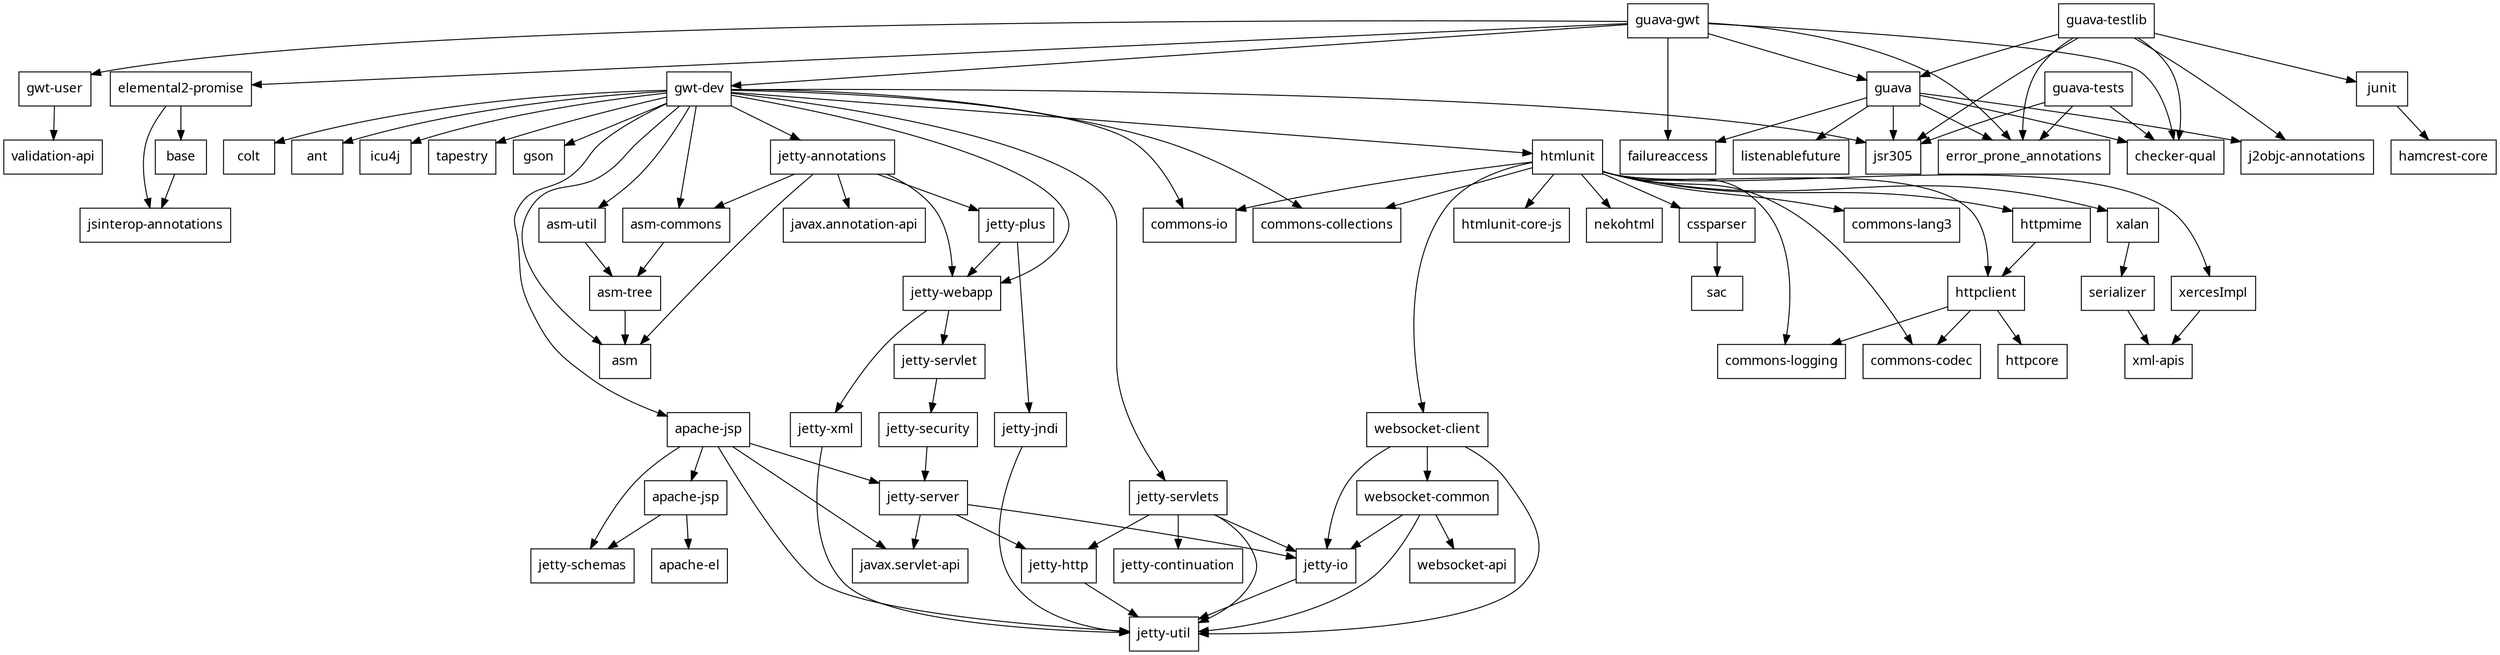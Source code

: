 digraph "G" {
node ["fontname"="Times New Roman"]
"comgoogleguavaguava" ["shape"="rectangle","label"="guava"]
"comgoogleguavafailureaccess" ["shape"="rectangle","label"="failureaccess"]
"comgoogleguavalistenablefuture" ["shape"="rectangle","label"="listenablefuture"]
"comgooglecodefindbugsjsr305" ["shape"="rectangle","label"="jsr305"]
"orgcheckerframeworkcheckerqual" ["shape"="rectangle","label"="checker-qual"]
"comgoogleerrorproneerror_prone_annotations" ["shape"="rectangle","label"="error_prone_annotations"]
"comgooglej2objcj2objcannotations" ["shape"="rectangle","label"="j2objc-annotations"]
"comgoogleguavaguavagwt" ["shape"="rectangle","label"="guava-gwt"]
"comgooglegwtgwtuser" ["shape"="rectangle","label"="gwt-user"]
"javaxvalidationvalidationapi" ["shape"="rectangle","label"="validation-api"]
"comgooglegwtgwtdev" ["shape"="rectangle","label"="gwt-dev"]
"comgooglecodegsongson" ["shape"="rectangle","label"="gson"]
"orgeclipsejettyjettyannotations" ["shape"="rectangle","label"="jetty-annotations"]
"orgow2asmasmcommons" ["shape"="rectangle","label"="asm-commons"]
"orgow2asmasmtree" ["shape"="rectangle","label"="asm-tree"]
"orgow2asmasm" ["shape"="rectangle","label"="asm"]
"orgeclipsejettyjettyplus" ["shape"="rectangle","label"="jetty-plus"]
"orgeclipsejettyjettywebapp" ["shape"="rectangle","label"="jetty-webapp"]
"orgeclipsejettyjettyxml" ["shape"="rectangle","label"="jetty-xml"]
"orgeclipsejettyjettyutil" ["shape"="rectangle","label"="jetty-util"]
"orgeclipsejettyjettyservlet" ["shape"="rectangle","label"="jetty-servlet"]
"orgeclipsejettyjettysecurity" ["shape"="rectangle","label"="jetty-security"]
"orgeclipsejettyjettyserver" ["shape"="rectangle","label"="jetty-server"]
"orgeclipsejettyjettyhttp" ["shape"="rectangle","label"="jetty-http"]
"orgeclipsejettyjettyio" ["shape"="rectangle","label"="jetty-io"]
"javaxservletjavaxservletapi" ["shape"="rectangle","label"="javax.servlet-api"]
"orgeclipsejettyjettyjndi" ["shape"="rectangle","label"="jetty-jndi"]
"javaxannotationjavaxannotationapi" ["shape"="rectangle","label"="javax.annotation-api"]
"orgow2asmasmutil" ["shape"="rectangle","label"="asm-util"]
"coltcolt" ["shape"="rectangle","label"="colt"]
"antant" ["shape"="rectangle","label"="ant"]
"netsourceforgehtmlunithtmlunit" ["shape"="rectangle","label"="htmlunit"]
"commonscollectionscommonscollections" ["shape"="rectangle","label"="commons-collections"]
"commonsiocommonsio" ["shape"="rectangle","label"="commons-io"]
"xalanxalan" ["shape"="rectangle","label"="xalan"]
"xalanserializer" ["shape"="rectangle","label"="serializer"]
"xmlapisxmlapis" ["shape"="rectangle","label"="xml-apis"]
"orgapachecommonscommonslang3" ["shape"="rectangle","label"="commons-lang3"]
"orgapachehttpcomponentshttpmime" ["shape"="rectangle","label"="httpmime"]
"orgapachehttpcomponentshttpclient" ["shape"="rectangle","label"="httpclient"]
"commonscodeccommonscodec" ["shape"="rectangle","label"="commons-codec"]
"commonsloggingcommonslogging" ["shape"="rectangle","label"="commons-logging"]
"orgapachehttpcomponentshttpcore" ["shape"="rectangle","label"="httpcore"]
"netsourceforgehtmlunithtmlunitcorejs" ["shape"="rectangle","label"="htmlunit-core-js"]
"xercesxercesImpl" ["shape"="rectangle","label"="xercesImpl"]
"netsourceforgenekohtmlnekohtml" ["shape"="rectangle","label"="nekohtml"]
"netsourceforgecssparsercssparser" ["shape"="rectangle","label"="cssparser"]
"orgw3ccsssac" ["shape"="rectangle","label"="sac"]
"orgeclipsejettywebsocketwebsocketclient" ["shape"="rectangle","label"="websocket-client"]
"orgeclipsejettywebsocketwebsocketcommon" ["shape"="rectangle","label"="websocket-common"]
"orgeclipsejettywebsocketwebsocketapi" ["shape"="rectangle","label"="websocket-api"]
"comibmicuicu4j" ["shape"="rectangle","label"="icu4j"]
"tapestrytapestry" ["shape"="rectangle","label"="tapestry"]
"orgeclipsejettyjettyservlets" ["shape"="rectangle","label"="jetty-servlets"]
"orgeclipsejettyjettycontinuation" ["shape"="rectangle","label"="jetty-continuation"]
"orgeclipsejettyapachejsp" ["shape"="rectangle","label"="apache-jsp"]
"orgmortbayjasperapachejsp" ["shape"="rectangle","label"="apache-jsp"]
"orgeclipsejettytoolchainjettyschemas" ["shape"="rectangle","label"="jetty-schemas"]
"orgmortbayjasperapacheel" ["shape"="rectangle","label"="apache-el"]
"comgoogleelemental2elemental2promise" ["shape"="rectangle","label"="elemental2-promise"]
"comgooglejsinteropbase" ["shape"="rectangle","label"="base"]
"comgooglejsinteropjsinteropannotations" ["shape"="rectangle","label"="jsinterop-annotations"]
"comgoogleguavaguavatestlib" ["shape"="rectangle","label"="guava-testlib"]
"junitjunit" ["shape"="rectangle","label"="junit"]
"orghamcresthamcrestcore" ["shape"="rectangle","label"="hamcrest-core"]
"comgoogleguavaguavatests" ["shape"="rectangle","label"="guava-tests"]
"comgoogleguavaguava" -> "comgoogleguavafailureaccess"
"comgoogleguavaguava" -> "comgoogleguavalistenablefuture"
"comgoogleguavaguava" -> "comgooglecodefindbugsjsr305"
"comgoogleguavaguava" -> "orgcheckerframeworkcheckerqual"
"comgoogleguavaguava" -> "comgoogleerrorproneerror_prone_annotations"
"comgoogleguavaguava" -> "comgooglej2objcj2objcannotations"
"comgoogleguavaguavagwt" -> "comgooglegwtgwtuser"
"comgoogleguavaguavagwt" -> "comgooglegwtgwtdev"
"comgoogleguavaguavagwt" -> "comgoogleguavafailureaccess"
"comgoogleguavaguavagwt" -> "comgoogleguavaguava"
"comgoogleguavaguavagwt" -> "comgoogleelemental2elemental2promise"
"comgoogleguavaguavagwt" -> "orgcheckerframeworkcheckerqual"
"comgoogleguavaguavagwt" -> "comgoogleerrorproneerror_prone_annotations"
"comgooglegwtgwtuser" -> "javaxvalidationvalidationapi"
"comgooglegwtgwtdev" -> "comgooglecodefindbugsjsr305"
"comgooglegwtgwtdev" -> "comgooglecodegsongson"
"comgooglegwtgwtdev" -> "orgeclipsejettyjettyannotations"
"comgooglegwtgwtdev" -> "orgow2asmasmutil"
"comgooglegwtgwtdev" -> "orgow2asmasmcommons"
"comgooglegwtgwtdev" -> "orgow2asmasm"
"comgooglegwtgwtdev" -> "coltcolt"
"comgooglegwtgwtdev" -> "antant"
"comgooglegwtgwtdev" -> "netsourceforgehtmlunithtmlunit"
"comgooglegwtgwtdev" -> "commonscollectionscommonscollections"
"comgooglegwtgwtdev" -> "commonsiocommonsio"
"comgooglegwtgwtdev" -> "comibmicuicu4j"
"comgooglegwtgwtdev" -> "tapestrytapestry"
"comgooglegwtgwtdev" -> "orgeclipsejettyjettywebapp"
"comgooglegwtgwtdev" -> "orgeclipsejettyjettyservlets"
"comgooglegwtgwtdev" -> "orgeclipsejettyapachejsp"
"orgeclipsejettyjettyannotations" -> "orgow2asmasmcommons"
"orgeclipsejettyjettyannotations" -> "orgow2asmasm"
"orgeclipsejettyjettyannotations" -> "orgeclipsejettyjettyplus"
"orgeclipsejettyjettyannotations" -> "orgeclipsejettyjettywebapp"
"orgeclipsejettyjettyannotations" -> "javaxannotationjavaxannotationapi"
"orgow2asmasmcommons" -> "orgow2asmasmtree"
"orgow2asmasmtree" -> "orgow2asmasm"
"orgeclipsejettyjettyplus" -> "orgeclipsejettyjettywebapp"
"orgeclipsejettyjettyplus" -> "orgeclipsejettyjettyjndi"
"orgeclipsejettyjettywebapp" -> "orgeclipsejettyjettyxml"
"orgeclipsejettyjettywebapp" -> "orgeclipsejettyjettyservlet"
"orgeclipsejettyjettyxml" -> "orgeclipsejettyjettyutil"
"orgeclipsejettyjettyservlet" -> "orgeclipsejettyjettysecurity"
"orgeclipsejettyjettysecurity" -> "orgeclipsejettyjettyserver"
"orgeclipsejettyjettyserver" -> "orgeclipsejettyjettyhttp"
"orgeclipsejettyjettyserver" -> "orgeclipsejettyjettyio"
"orgeclipsejettyjettyserver" -> "javaxservletjavaxservletapi"
"orgeclipsejettyjettyhttp" -> "orgeclipsejettyjettyutil"
"orgeclipsejettyjettyio" -> "orgeclipsejettyjettyutil"
"orgeclipsejettyjettyjndi" -> "orgeclipsejettyjettyutil"
"orgow2asmasmutil" -> "orgow2asmasmtree"
"netsourceforgehtmlunithtmlunit" -> "commonscollectionscommonscollections"
"netsourceforgehtmlunithtmlunit" -> "commonsiocommonsio"
"netsourceforgehtmlunithtmlunit" -> "xalanxalan"
"netsourceforgehtmlunithtmlunit" -> "orgapachecommonscommonslang3"
"netsourceforgehtmlunithtmlunit" -> "orgapachehttpcomponentshttpmime"
"netsourceforgehtmlunithtmlunit" -> "orgapachehttpcomponentshttpclient"
"netsourceforgehtmlunithtmlunit" -> "commonscodeccommonscodec"
"netsourceforgehtmlunithtmlunit" -> "netsourceforgehtmlunithtmlunitcorejs"
"netsourceforgehtmlunithtmlunit" -> "xercesxercesImpl"
"netsourceforgehtmlunithtmlunit" -> "netsourceforgenekohtmlnekohtml"
"netsourceforgehtmlunithtmlunit" -> "netsourceforgecssparsercssparser"
"netsourceforgehtmlunithtmlunit" -> "commonsloggingcommonslogging"
"netsourceforgehtmlunithtmlunit" -> "orgeclipsejettywebsocketwebsocketclient"
"xalanxalan" -> "xalanserializer"
"xalanserializer" -> "xmlapisxmlapis"
"orgapachehttpcomponentshttpmime" -> "orgapachehttpcomponentshttpclient"
"orgapachehttpcomponentshttpclient" -> "commonscodeccommonscodec"
"orgapachehttpcomponentshttpclient" -> "commonsloggingcommonslogging"
"orgapachehttpcomponentshttpclient" -> "orgapachehttpcomponentshttpcore"
"xercesxercesImpl" -> "xmlapisxmlapis"
"netsourceforgecssparsercssparser" -> "orgw3ccsssac"
"orgeclipsejettywebsocketwebsocketclient" -> "orgeclipsejettywebsocketwebsocketcommon"
"orgeclipsejettywebsocketwebsocketclient" -> "orgeclipsejettyjettyio"
"orgeclipsejettywebsocketwebsocketclient" -> "orgeclipsejettyjettyutil"
"orgeclipsejettywebsocketwebsocketcommon" -> "orgeclipsejettyjettyio"
"orgeclipsejettywebsocketwebsocketcommon" -> "orgeclipsejettyjettyutil"
"orgeclipsejettywebsocketwebsocketcommon" -> "orgeclipsejettywebsocketwebsocketapi"
"orgeclipsejettyjettyservlets" -> "orgeclipsejettyjettycontinuation"
"orgeclipsejettyjettyservlets" -> "orgeclipsejettyjettyhttp"
"orgeclipsejettyjettyservlets" -> "orgeclipsejettyjettyio"
"orgeclipsejettyjettyservlets" -> "orgeclipsejettyjettyutil"
"orgeclipsejettyapachejsp" -> "orgeclipsejettyjettyserver"
"orgeclipsejettyapachejsp" -> "orgeclipsejettyjettyutil"
"orgeclipsejettyapachejsp" -> "orgmortbayjasperapachejsp"
"orgeclipsejettyapachejsp" -> "orgeclipsejettytoolchainjettyschemas"
"orgeclipsejettyapachejsp" -> "javaxservletjavaxservletapi"
"orgmortbayjasperapachejsp" -> "orgeclipsejettytoolchainjettyschemas"
"orgmortbayjasperapachejsp" -> "orgmortbayjasperapacheel"
"comgoogleelemental2elemental2promise" -> "comgooglejsinteropbase"
"comgoogleelemental2elemental2promise" -> "comgooglejsinteropjsinteropannotations"
"comgooglejsinteropbase" -> "comgooglejsinteropjsinteropannotations"
"comgoogleguavaguavatestlib" -> "comgooglecodefindbugsjsr305"
"comgoogleguavaguavatestlib" -> "orgcheckerframeworkcheckerqual"
"comgoogleguavaguavatestlib" -> "comgoogleerrorproneerror_prone_annotations"
"comgoogleguavaguavatestlib" -> "comgooglej2objcj2objcannotations"
"comgoogleguavaguavatestlib" -> "comgoogleguavaguava"
"comgoogleguavaguavatestlib" -> "junitjunit"
"junitjunit" -> "orghamcresthamcrestcore"
"comgoogleguavaguavatests" -> "comgooglecodefindbugsjsr305"
"comgoogleguavaguavatests" -> "orgcheckerframeworkcheckerqual"
"comgoogleguavaguavatests" -> "comgoogleerrorproneerror_prone_annotations"
}